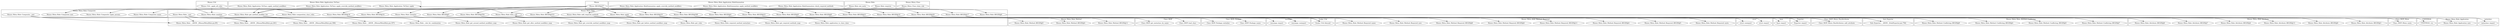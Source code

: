 digraph {
graph [overlap=false]
subgraph cluster_Sub_Exporter {
	label="Sub::Exporter";
	"Sub::Exporter::__ANON__[Sub/Exporter.pm:756]";
}
subgraph cluster_Moose_Meta_Role_Composite {
	label="Moose::Meta::Role::Composite";
	"Moose::Meta::Role::Composite::new";
	"Moose::Meta::Role::Composite::apply_params";
	"Moose::Meta::Role::Composite::_new";
	"Moose::Meta::Role::Composite::name";
}
subgraph cluster_warnings {
	label="warnings";
	"warnings::unimport";
	"warnings::import";
}
subgraph cluster_base {
	label="base";
	"base::import";
}
subgraph cluster_Moose_Util {
	label="Moose::Util";
	"Moose::Util::_apply_all_roles";
}
subgraph cluster_strict {
	label="strict";
	"strict::import";
	"strict::unimport";
}
subgraph cluster_Class_MOP {
	label="Class::MOP";
	"Class::MOP::get_metaclass_by_name";
	"Class::MOP::load_class";
}
subgraph cluster_Moose_Meta_Role {
	label="Moose::Meta::Role";
	"Moose::Meta::Role::BEGIN@18";
	"Moose::Meta::Role::_new";
	"Moose::Meta::Role::get_required_methods_map";
	"Moose::Meta::Role::initialize";
	"Moose::Meta::Role::BEGIN@16";
	"Moose::Meta::Role::get_method_modifier_list";
	"Moose::Meta::Role::__ANON__[Moose/Meta/Role.pm:261]";
	"Moose::Meta::Role::BEGIN@5";
	"Moose::Meta::Role::composition_class_roles";
	"Moose::Meta::Role::add_required_methods";
	"Moose::Meta::Role::BEGIN@4";
	"Moose::Meta::Role::__ANON__[Moose/Meta/Role.pm:85]";
	"Moose::Meta::Role::required_method_metaclass";
	"Moose::Meta::Role::BEGIN@23";
	"Moose::Meta::Role::BEGIN@533";
	"Moose::Meta::Role::BEGIN@569";
	"Moose::Meta::Role::BEGIN@8";
	"Moose::Meta::Role::_role_for_combination";
	"Moose::Meta::Role::BEGIN@19";
	"Moose::Meta::Role::does_role";
	"Moose::Meta::Role::BEGIN@21";
	"Moose::Meta::Role::get_after_method_modifiers_map";
	"Moose::Meta::Role::BEGIN@554";
	"Moose::Meta::Role::get_override_method_modifiers_map";
	"Moose::Meta::Role::BEGIN@20";
	"Moose::Meta::Role::BEGIN@10";
	"Moose::Meta::Role::BEGIN@17";
	"Moose::Meta::Role::combine";
	"Moose::Meta::Role::__ANON__[Moose/Meta/Role.pm:357]";
	"Moose::Meta::Role::application_to_class_class";
	"Moose::Meta::Role::apply";
	"Moose::Meta::Role::get_before_method_modifiers_map";
	"Moose::Meta::Role::BEGIN@6";
	"Moose::Meta::Role::get_around_method_modifiers_map";
	"Moose::Meta::Role::get_roles";
	"Moose::Meta::Role::BEGIN@9";
	"Moose::Meta::Role::__ANON__[Moose/Meta/Role.pm:306]";
}
subgraph cluster_Moose {
	label="Moose";
	"Moose::BEGIN@27";
}
subgraph cluster_Moose_Meta_Role_Method {
	label="Moose::Meta::Role::Method";
	"Moose::Meta::Role::Method::BEGIN@11";
	"Moose::Meta::Role::Method::BEGIN@4";
	"Moose::Meta::Role::Method::BEGIN@5";
}
subgraph cluster_Exporter {
	label="Exporter";
	"Exporter::import";
}
subgraph cluster_Moose_Meta_Role_Method_Conflicting {
	label="Moose::Meta::Role::Method::Conflicting";
	"Moose::Meta::Role::Method::Conflicting::BEGIN@9";
	"Moose::Meta::Role::Method::Conflicting::BEGIN@7";
	"Moose::Meta::Role::Method::Conflicting::BEGIN@5";
	"Moose::Meta::Role::Method::Conflicting::BEGIN@4";
}
subgraph cluster_Moose_Meta_Role_Application_RoleSummation {
	label="Moose::Meta::Role::Application::RoleSummation";
	"Moose::Meta::Role::Application::RoleSummation::check_required_methods";
	"Moose::Meta::Role::Application::RoleSummation::apply_override_method_modifiers";
	"Moose::Meta::Role::Application::RoleSummation::apply_method_modifiers";
}
subgraph cluster_Moose_Role {
	label="Moose::Role";
	"Moose::Role::init_meta";
	"Moose::Role::requires";
}
subgraph cluster_Moose_Meta_Role_Attribute {
	label="Moose::Meta::Role::Attribute";
	"Moose::Meta::Role::Attribute::BEGIN@4";
	"Moose::Meta::Role::Attribute::BEGIN@7";
	"Moose::Meta::Role::Attribute::BEGIN@8";
	"Moose::Meta::Role::Attribute::BEGIN@3";
	"Moose::Meta::Role::Attribute::BEGIN@6";
	"Moose::Meta::Role::Attribute::BEGIN@13";
}
subgraph cluster_metaclass {
	label="metaclass";
	"metaclass::import";
}
subgraph cluster_Class_MOP_Package {
	label="Class::MOP::Package";
	"Class::MOP::Package::initialize";
	"Class::MOP::Package::name";
}
subgraph cluster_Scalar_Util {
	label="Scalar::Util";
	"Scalar::Util::blessed";
}
subgraph cluster_UNIVERSAL {
	label="UNIVERSAL";
	"UNIVERSAL::isa";
}
subgraph cluster_Moose_Meta_Class {
	label="Moose::Meta::Class";
	"Moose::Meta::Class::does_role";
}
subgraph cluster_Moose_Meta_Role_Method_Required {
	label="Moose::Meta::Role::Method::Required";
	"Moose::Meta::Role::Method::Required::BEGIN@8";
	"Moose::Meta::Role::Method::Required::BEGIN@5";
	"Moose::Meta::Role::Method::Required::BEGIN@4";
	"Moose::Meta::Role::Method::Required::BEGIN@11";
	"Moose::Meta::Role::Method::Required::name";
	"Moose::Meta::Role::Method::Required::new";
	"Moose::Meta::Role::Method::Required::BEGIN@6";
	"Moose::Meta::Role::Method::Required::meta";
}
subgraph cluster_Class_MOP_Mixin_HasAttributes {
	label="Class::MOP::Mixin::HasAttributes";
	"Class::MOP::Mixin::HasAttributes::add_attribute";
}
subgraph cluster_Moose_Meta_Role_Application {
	label="Moose::Meta::Role::Application";
	"Moose::Meta::Role::Application::new";
}
subgraph cluster_Moose_Meta_Role_Application_ToClass {
	label="Moose::Meta::Role::Application::ToClass";
	"Moose::Meta::Role::Application::ToClass::apply_override_method_modifiers";
	"Moose::Meta::Role::Application::ToClass::apply";
	"Moose::Meta::Role::Application::ToClass::apply_method_modifiers";
}
subgraph cluster_Class_MOP_Mixin {
	label="Class::MOP::Mixin";
	"Class::MOP::Mixin::meta";
}
"Moose::Meta::Role::_new" -> "Moose::Meta::Role::__ANON__[Moose/Meta/Role.pm:261]";
"Moose::Meta::Role::Composite::_new" -> "Moose::Meta::Role::__ANON__[Moose/Meta/Role.pm:261]";
"Moose::Meta::Role::BEGIN@17" -> "Moose::Meta::Role::Attribute::BEGIN@6";
"Moose::BEGIN@27" -> "Moose::Meta::Role::BEGIN@23";
"Moose::BEGIN@27" -> "Moose::Meta::Role::BEGIN@8";
"Moose::Meta::Role::combine" -> "Moose::Meta::Role::_role_for_combination";
"Moose::Meta::Role::BEGIN@8" -> "Exporter::import";
"Moose::Meta::Role::BEGIN@9" -> "Exporter::import";
"Moose::Meta::Role::BEGIN@20" -> "Moose::Meta::Role::Method::Conflicting::BEGIN@7";
"Moose::BEGIN@27" -> "Moose::Meta::Role::BEGIN@18";
"Moose::Meta::Role::BEGIN@19" -> "Moose::Meta::Role::Method::Required::BEGIN@5";
"Moose::Meta::Role::add_required_methods" -> "Scalar::Util::blessed";
"Moose::Meta::Role::does_role" -> "Scalar::Util::blessed";
"Moose::Meta::Role::combine" -> "Scalar::Util::blessed";
"Moose::Meta::Role::apply" -> "Scalar::Util::blessed";
"Moose::Meta::Role::combine" -> "Moose::Meta::Role::Composite::new";
"Moose::Meta::Role::BEGIN@6" -> "metaclass::import";
"Moose::Meta::Role::add_required_methods" -> "Moose::Meta::Role::Method::Required::new";
"Moose::Meta::Role::BEGIN@18" -> "Moose::Meta::Role::Method::BEGIN@5";
"Moose::Meta::Role::apply" -> "Moose::Meta::Role::application_to_class_class";
"Moose::BEGIN@27" -> "Moose::Meta::Role::BEGIN@9";
"Moose::BEGIN@27" -> "Moose::Meta::Role::BEGIN@16";
"Moose::Meta::Role::Application::RoleSummation::check_required_methods" -> "Moose::Meta::Role::add_required_methods";
"Moose::Role::requires" -> "Moose::Meta::Role::add_required_methods";
"Moose::Meta::Role::BEGIN@17" -> "Moose::Meta::Role::Attribute::BEGIN@7";
"Moose::Meta::Role::BEGIN@18" -> "Moose::Meta::Role::Method::BEGIN@11";
"Moose::Meta::Role::BEGIN@569" -> "strict::unimport";
"Moose::Meta::Role::BEGIN@23" -> "base::import";
"Moose::Meta::Role::get_method_modifier_list" -> "Moose::Meta::Role::get_override_method_modifiers_map";
"Moose::Meta::Role::BEGIN@21" -> "Sub::Exporter::__ANON__[Sub/Exporter.pm:756]";
"Moose::Meta::Role::BEGIN@10" -> "Sub::Exporter::__ANON__[Sub/Exporter.pm:756]";
"Moose::Meta::Role::BEGIN@5" -> "warnings::import";
"Moose::Meta::Role::BEGIN@17" -> "Moose::Meta::Role::Attribute::BEGIN@4";
"Moose::Meta::Role::add_required_methods" -> "Moose::Meta::Role::get_required_methods_map";
"Moose::Meta::Role::Application::RoleSummation::apply_override_method_modifiers" -> "Moose::Meta::Role::get_method_modifier_list";
"Moose::Meta::Role::Application::ToClass::apply_override_method_modifiers" -> "Moose::Meta::Role::get_method_modifier_list";
"Moose::Meta::Role::Application::ToClass::apply_method_modifiers" -> "Moose::Meta::Role::get_method_modifier_list";
"Moose::Meta::Role::Application::RoleSummation::apply_method_modifiers" -> "Moose::Meta::Role::get_method_modifier_list";
"Moose::BEGIN@27" -> "Moose::Meta::Role::BEGIN@5";
"Moose::Meta::Role::Composite::new" -> "Moose::Meta::Role::composition_class_roles";
"Moose::BEGIN@27" -> "Moose::Meta::Role::BEGIN@19";
"Moose::Meta::Role::does_role" -> "Class::MOP::Package::name";
"Moose::Meta::Role::apply" -> "Moose::Meta::Role::Application::ToClass::apply";
"Moose::Meta::Role::BEGIN@4" -> "strict::import";
"Moose::Meta::Role::BEGIN@19" -> "Moose::Meta::Role::Method::Required::BEGIN@6";
"Moose::Meta::Role::BEGIN@17" -> "Moose::Meta::Role::Attribute::BEGIN@13";
"Moose::Meta::Role::BEGIN@20" -> "Moose::Meta::Role::Method::Conflicting::BEGIN@5";
"Moose::Meta::Role::combine" -> "Moose::Meta::Role::Composite::apply_params";
"Moose::Meta::Role::apply" -> "Class::MOP::load_class";
"Moose::Meta::Role::_new" -> "Moose::Meta::Role::__ANON__[Moose/Meta/Role.pm:85]";
"Moose::Meta::Role::Composite::_new" -> "Moose::Meta::Role::__ANON__[Moose/Meta/Role.pm:85]";
"Moose::Meta::Role::BEGIN@19" -> "Moose::Meta::Role::Method::Required::BEGIN@8";
"Moose::Meta::Role::BEGIN@554" -> "warnings::unimport";
"Moose::Meta::Role::BEGIN@533" -> "warnings::unimport";
"Moose::Meta::Role::_new" -> "Moose::Meta::Role::__ANON__[Moose/Meta/Role.pm:357]";
"Moose::Meta::Role::_new" -> "Moose::Meta::Role::__ANON__[Moose/Meta/Role.pm:306]";
"Moose::Meta::Role::Composite::_new" -> "Moose::Meta::Role::__ANON__[Moose/Meta/Role.pm:306]";
"Moose::Meta::Role::BEGIN@20" -> "Moose::Meta::Role::Method::Required::meta";
"Moose::Meta::Role::BEGIN@19" -> "Moose::Meta::Role::Method::Required::meta";
"Moose::Meta::Role::BEGIN@17" -> "Moose::Meta::Role::Attribute::BEGIN@3";
"Moose::Meta::Role::BEGIN@20" -> "Moose::Meta::Role::Method::Conflicting::BEGIN@4";
"Moose::Role::init_meta" -> "Moose::Meta::Role::initialize";
"Moose::Meta::Role::BEGIN@19" -> "Moose::Meta::Role::Method::Required::BEGIN@4";
"Moose::BEGIN@27" -> "Moose::Meta::Role::BEGIN@569";
"Moose::Meta::Role::does_role" -> "Moose::Meta::Role::Composite::name";
"Moose::BEGIN@27" -> "Moose::Meta::Role::BEGIN@20";
"Moose::Meta::Role::initialize" -> "Class::MOP::Package::initialize";
"Moose::Meta::Role::BEGIN@20" -> "Moose::Meta::Role::Method::Conflicting::BEGIN@9";
"Moose::Meta::Role::BEGIN@17" -> "Moose::Meta::Role::Attribute::BEGIN@8";
"Moose::BEGIN@27" -> "Moose::Meta::Role::BEGIN@6";
"Moose::Meta::Role::BEGIN@20" -> "Class::MOP::Mixin::HasAttributes::add_attribute";
"Moose::Meta::Role::BEGIN@17" -> "Class::MOP::Mixin::HasAttributes::add_attribute";
"Moose::Meta::Role::BEGIN@19" -> "Class::MOP::Mixin::HasAttributes::add_attribute";
"Moose::Meta::Role::add_required_methods" -> "Moose::Meta::Role::required_method_metaclass";
"Moose::Meta::Role::apply" -> "Moose::Meta::Role::Application::new";
"Moose::Meta::Role::add_required_methods" -> "Moose::Meta::Role::Method::Required::name";
"Moose::Meta::Role::BEGIN@17" -> "Class::MOP::Mixin::meta";
"Moose::Meta::Role::apply" -> "UNIVERSAL::isa";
"Moose::BEGIN@27" -> "Moose::Meta::Role::BEGIN@10";
"Moose::BEGIN@27" -> "Moose::Meta::Role::BEGIN@17";
"Moose::Meta::Role::get_method_modifier_list" -> "Moose::Meta::Role::get_before_method_modifiers_map";
"Moose::Meta::Role::initialize" -> "Class::MOP::get_metaclass_by_name";
"Moose::BEGIN@27" -> "Moose::Meta::Role::BEGIN@4";
"Moose::BEGIN@27" -> "Moose::Meta::Role::BEGIN@533";
"Moose::Meta::Class::does_role" -> "Moose::Meta::Role::does_role";
"Moose::Meta::Role::does_role" -> "Moose::Meta::Role::does_role";
"Moose::BEGIN@27" -> "Moose::Meta::Role::BEGIN@21";
"Moose::Meta::Role::get_method_modifier_list" -> "Moose::Meta::Role::get_after_method_modifiers_map";
"Moose::BEGIN@27" -> "Moose::Meta::Role::BEGIN@554";
"Moose::Meta::Role::BEGIN@19" -> "Moose::Meta::Role::Method::Required::BEGIN@11";
"Moose::Meta::Role::BEGIN@18" -> "Moose::Meta::Role::Method::BEGIN@4";
"Moose::Util::_apply_all_roles" -> "Moose::Meta::Role::combine";
"Moose::Util::_apply_all_roles" -> "Moose::Meta::Role::apply";
"Moose::Meta::Role::get_method_modifier_list" -> "Moose::Meta::Role::get_around_method_modifiers_map";
"Moose::Meta::Role::does_role" -> "Moose::Meta::Role::get_roles";
}

